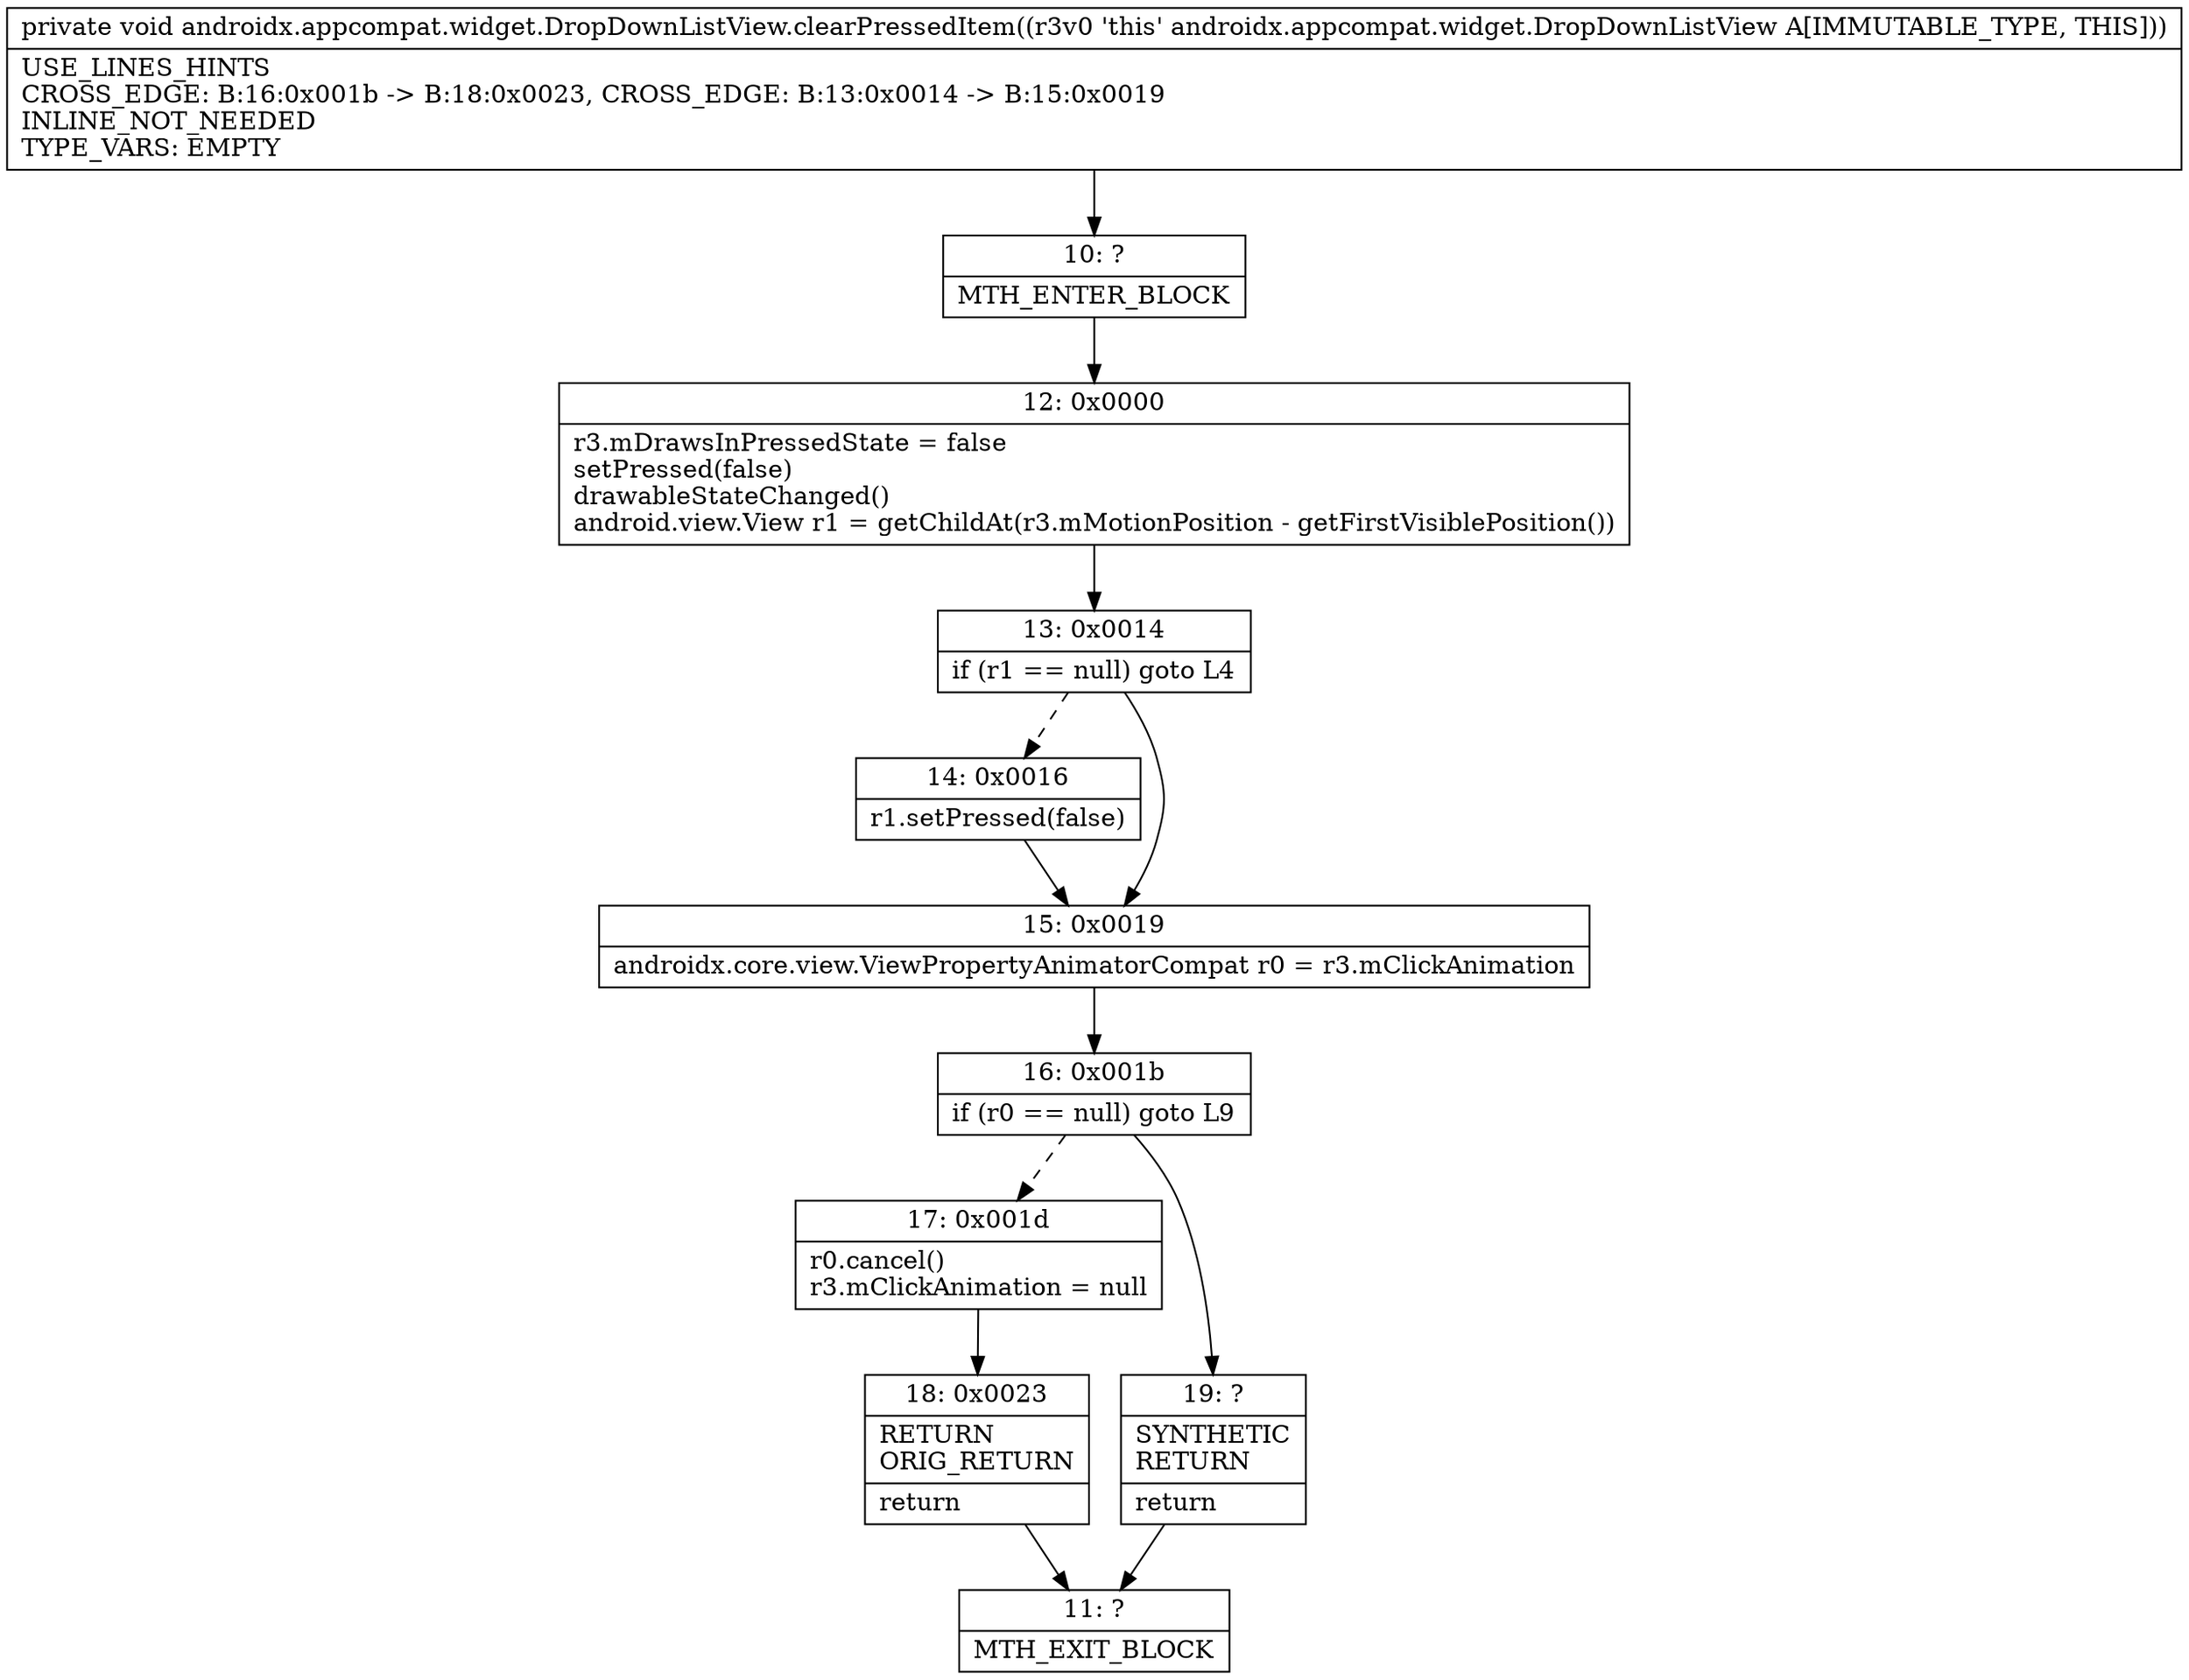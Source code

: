 digraph "CFG forandroidx.appcompat.widget.DropDownListView.clearPressedItem()V" {
Node_10 [shape=record,label="{10\:\ ?|MTH_ENTER_BLOCK\l}"];
Node_12 [shape=record,label="{12\:\ 0x0000|r3.mDrawsInPressedState = false\lsetPressed(false)\ldrawableStateChanged()\landroid.view.View r1 = getChildAt(r3.mMotionPosition \- getFirstVisiblePosition())\l}"];
Node_13 [shape=record,label="{13\:\ 0x0014|if (r1 == null) goto L4\l}"];
Node_14 [shape=record,label="{14\:\ 0x0016|r1.setPressed(false)\l}"];
Node_15 [shape=record,label="{15\:\ 0x0019|androidx.core.view.ViewPropertyAnimatorCompat r0 = r3.mClickAnimation\l}"];
Node_16 [shape=record,label="{16\:\ 0x001b|if (r0 == null) goto L9\l}"];
Node_17 [shape=record,label="{17\:\ 0x001d|r0.cancel()\lr3.mClickAnimation = null\l}"];
Node_18 [shape=record,label="{18\:\ 0x0023|RETURN\lORIG_RETURN\l|return\l}"];
Node_11 [shape=record,label="{11\:\ ?|MTH_EXIT_BLOCK\l}"];
Node_19 [shape=record,label="{19\:\ ?|SYNTHETIC\lRETURN\l|return\l}"];
MethodNode[shape=record,label="{private void androidx.appcompat.widget.DropDownListView.clearPressedItem((r3v0 'this' androidx.appcompat.widget.DropDownListView A[IMMUTABLE_TYPE, THIS]))  | USE_LINES_HINTS\lCROSS_EDGE: B:16:0x001b \-\> B:18:0x0023, CROSS_EDGE: B:13:0x0014 \-\> B:15:0x0019\lINLINE_NOT_NEEDED\lTYPE_VARS: EMPTY\l}"];
MethodNode -> Node_10;Node_10 -> Node_12;
Node_12 -> Node_13;
Node_13 -> Node_14[style=dashed];
Node_13 -> Node_15;
Node_14 -> Node_15;
Node_15 -> Node_16;
Node_16 -> Node_17[style=dashed];
Node_16 -> Node_19;
Node_17 -> Node_18;
Node_18 -> Node_11;
Node_19 -> Node_11;
}

